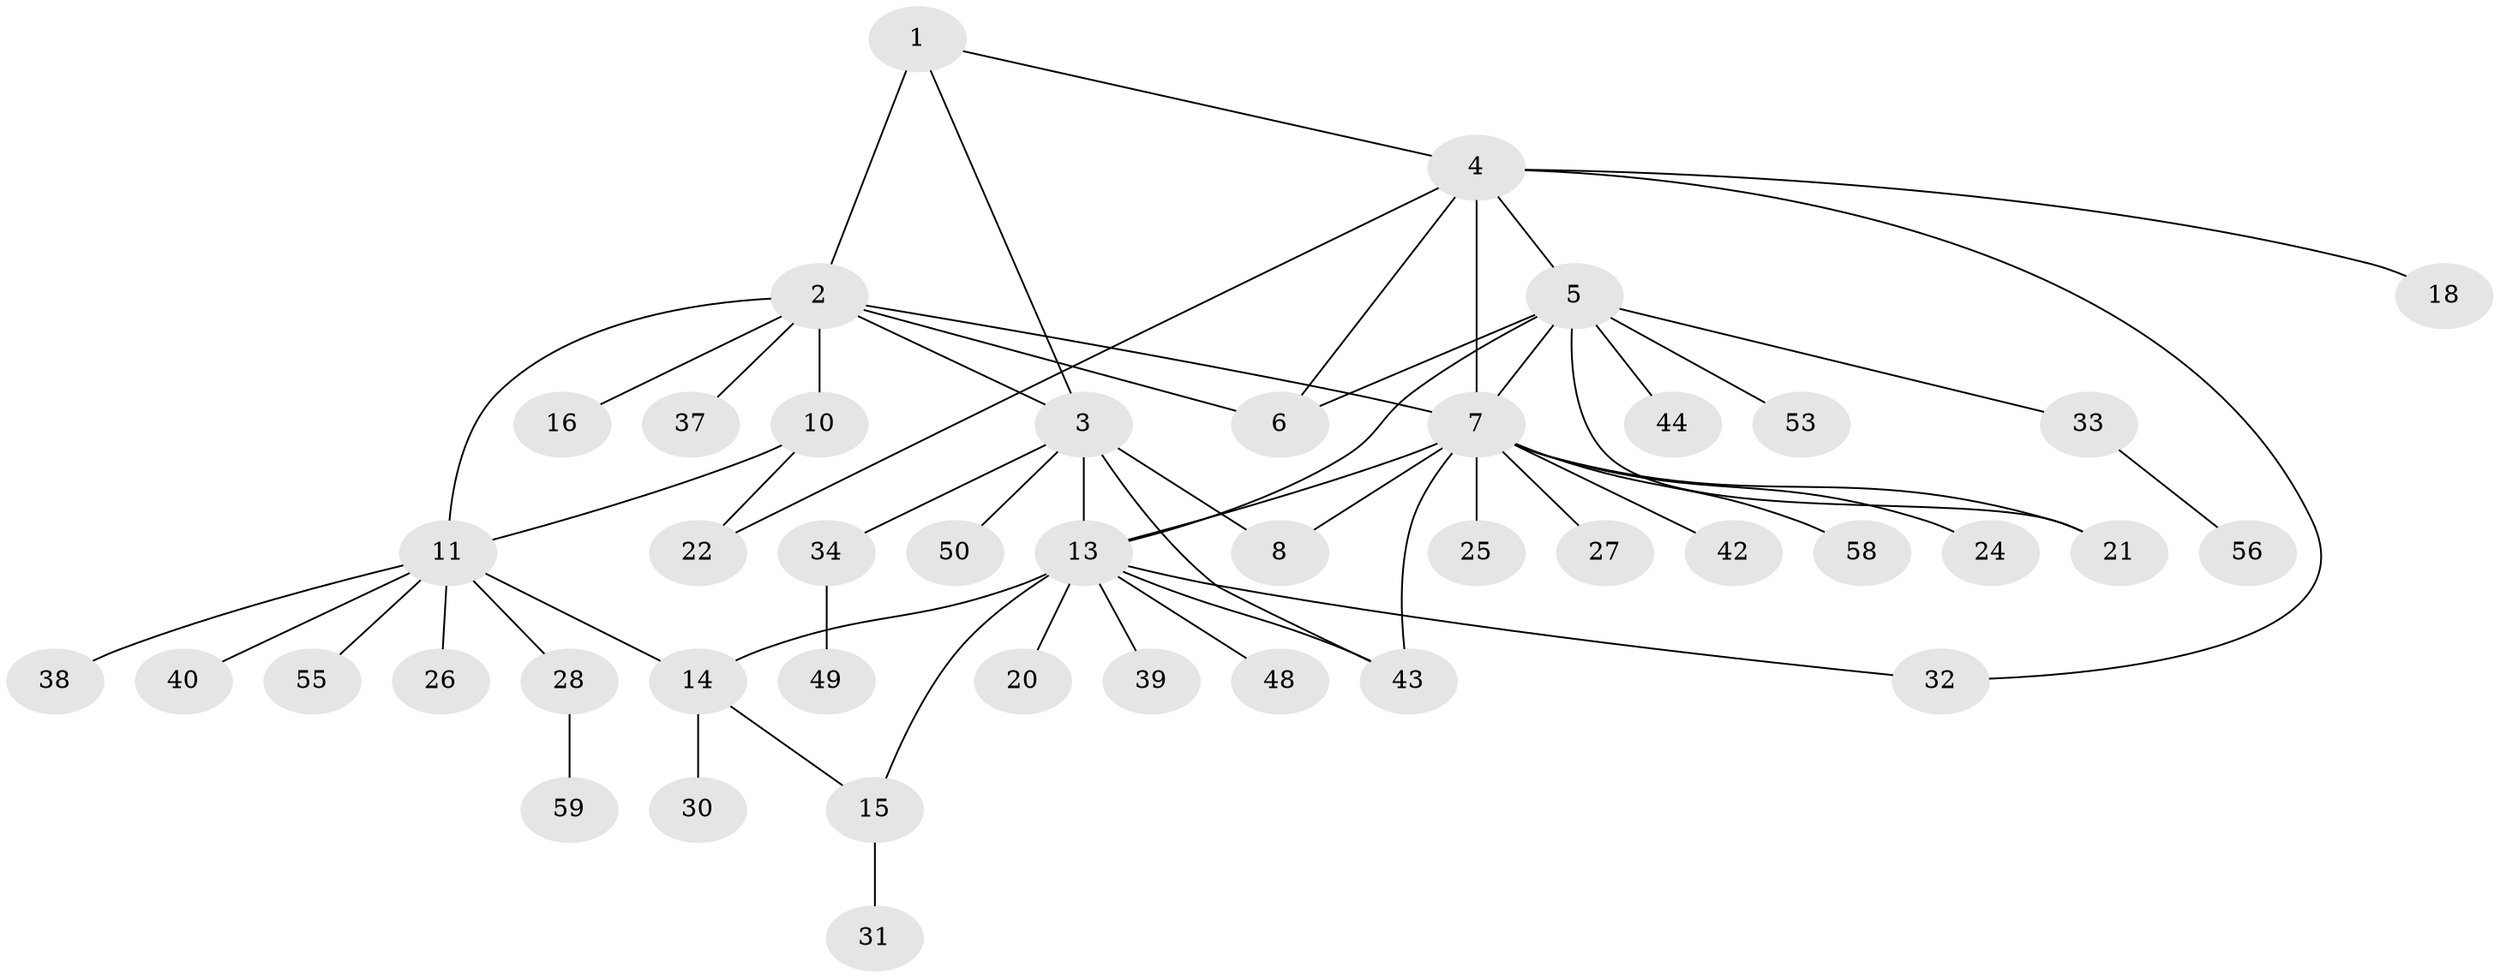 // original degree distribution, {3: 0.03333333333333333, 5: 0.03333333333333333, 8: 0.05, 4: 0.1, 6: 0.03333333333333333, 9: 0.016666666666666666, 11: 0.016666666666666666, 1: 0.5, 2: 0.21666666666666667}
// Generated by graph-tools (version 1.1) at 2025/42/03/06/25 10:42:10]
// undirected, 43 vertices, 58 edges
graph export_dot {
graph [start="1"]
  node [color=gray90,style=filled];
  1;
  2 [super="+12"];
  3 [super="+17"];
  4 [super="+41"];
  5 [super="+29"];
  6 [super="+54"];
  7 [super="+9"];
  8 [super="+35"];
  10 [super="+57"];
  11 [super="+19"];
  13 [super="+45"];
  14;
  15 [super="+23"];
  16;
  18;
  20;
  21;
  22;
  24;
  25;
  26;
  27;
  28;
  30 [super="+51"];
  31;
  32;
  33 [super="+36"];
  34;
  37;
  38;
  39;
  40 [super="+46"];
  42;
  43 [super="+47"];
  44 [super="+52"];
  48;
  49;
  50;
  53 [super="+60"];
  55;
  56;
  58;
  59;
  1 -- 2;
  1 -- 3;
  1 -- 4;
  2 -- 3;
  2 -- 16;
  2 -- 37;
  2 -- 6;
  2 -- 10;
  2 -- 11;
  2 -- 7;
  3 -- 8;
  3 -- 13;
  3 -- 34;
  3 -- 43;
  3 -- 50;
  4 -- 5;
  4 -- 6;
  4 -- 7;
  4 -- 18;
  4 -- 22;
  4 -- 32;
  5 -- 6;
  5 -- 13;
  5 -- 21;
  5 -- 33;
  5 -- 44;
  5 -- 53;
  5 -- 7;
  7 -- 8 [weight=2];
  7 -- 21;
  7 -- 27;
  7 -- 43;
  7 -- 42;
  7 -- 13;
  7 -- 24;
  7 -- 25;
  7 -- 58;
  10 -- 11;
  10 -- 22;
  11 -- 14;
  11 -- 38;
  11 -- 55;
  11 -- 40;
  11 -- 26;
  11 -- 28;
  13 -- 14;
  13 -- 15;
  13 -- 20;
  13 -- 32;
  13 -- 39;
  13 -- 48;
  13 -- 43;
  14 -- 15;
  14 -- 30;
  15 -- 31;
  28 -- 59;
  33 -- 56;
  34 -- 49;
}
